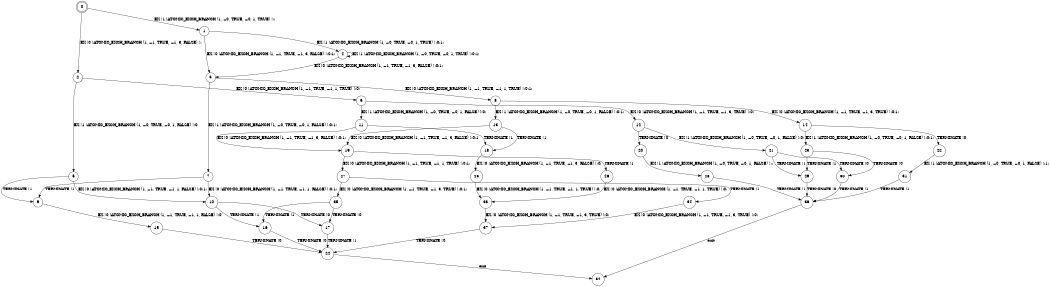 digraph BCG {
size = "7, 10.5";
center = TRUE;
node [shape = circle];
0 [peripheries = 2];
0 -> 1 [label = "EX !1 !ATOMIC_EXCH_BRANCH (1, +0, TRUE, +0, 1, TRUE) !::"];
0 -> 2 [label = "EX !0 !ATOMIC_EXCH_BRANCH (1, +1, TRUE, +1, 3, FALSE) !::"];
1 -> 3 [label = "EX !0 !ATOMIC_EXCH_BRANCH (1, +1, TRUE, +1, 3, FALSE) !:0:1:"];
1 -> 4 [label = "EX !1 !ATOMIC_EXCH_BRANCH (1, +0, TRUE, +0, 1, TRUE) !:0:1:"];
2 -> 5 [label = "EX !1 !ATOMIC_EXCH_BRANCH (1, +0, TRUE, +0, 1, FALSE) !:0:"];
2 -> 6 [label = "EX !0 !ATOMIC_EXCH_BRANCH (1, +1, TRUE, +1, 1, TRUE) !:0:"];
3 -> 7 [label = "EX !1 !ATOMIC_EXCH_BRANCH (1, +0, TRUE, +0, 1, FALSE) !:0:1:"];
3 -> 8 [label = "EX !0 !ATOMIC_EXCH_BRANCH (1, +1, TRUE, +1, 1, TRUE) !:0:1:"];
4 -> 3 [label = "EX !0 !ATOMIC_EXCH_BRANCH (1, +1, TRUE, +1, 3, FALSE) !:0:1:"];
4 -> 4 [label = "EX !1 !ATOMIC_EXCH_BRANCH (1, +0, TRUE, +0, 1, TRUE) !:0:1:"];
5 -> 9 [label = "TERMINATE !1"];
5 -> 10 [label = "EX !0 !ATOMIC_EXCH_BRANCH (1, +1, TRUE, +1, 1, FALSE) !:0:1:"];
6 -> 11 [label = "EX !1 !ATOMIC_EXCH_BRANCH (1, +0, TRUE, +0, 1, FALSE) !:0:"];
6 -> 12 [label = "EX !0 !ATOMIC_EXCH_BRANCH (1, +1, TRUE, +1, 3, TRUE) !:0:"];
7 -> 9 [label = "TERMINATE !1"];
7 -> 10 [label = "EX !0 !ATOMIC_EXCH_BRANCH (1, +1, TRUE, +1, 1, FALSE) !:0:1:"];
8 -> 13 [label = "EX !1 !ATOMIC_EXCH_BRANCH (1, +0, TRUE, +0, 1, FALSE) !:0:1:"];
8 -> 14 [label = "EX !0 !ATOMIC_EXCH_BRANCH (1, +1, TRUE, +1, 3, TRUE) !:0:1:"];
9 -> 15 [label = "EX !0 !ATOMIC_EXCH_BRANCH (1, +1, TRUE, +1, 1, FALSE) !:0:"];
10 -> 16 [label = "TERMINATE !1"];
10 -> 17 [label = "TERMINATE !0"];
11 -> 18 [label = "TERMINATE !1"];
11 -> 19 [label = "EX !0 !ATOMIC_EXCH_BRANCH (1, +1, TRUE, +1, 3, FALSE) !:0:1:"];
12 -> 20 [label = "TERMINATE !0"];
12 -> 21 [label = "EX !1 !ATOMIC_EXCH_BRANCH (1, +0, TRUE, +0, 1, FALSE) !:0:"];
13 -> 18 [label = "TERMINATE !1"];
13 -> 19 [label = "EX !0 !ATOMIC_EXCH_BRANCH (1, +1, TRUE, +1, 3, FALSE) !:0:1:"];
14 -> 22 [label = "TERMINATE !0"];
14 -> 23 [label = "EX !1 !ATOMIC_EXCH_BRANCH (1, +0, TRUE, +0, 1, FALSE) !:0:1:"];
15 -> 24 [label = "TERMINATE !0"];
16 -> 24 [label = "TERMINATE !0"];
17 -> 24 [label = "TERMINATE !1"];
18 -> 25 [label = "EX !0 !ATOMIC_EXCH_BRANCH (1, +1, TRUE, +1, 3, FALSE) !:0:"];
19 -> 26 [label = "TERMINATE !1"];
19 -> 27 [label = "EX !0 !ATOMIC_EXCH_BRANCH (1, +1, TRUE, +1, 1, TRUE) !:0:1:"];
20 -> 28 [label = "EX !1 !ATOMIC_EXCH_BRANCH (1, +0, TRUE, +0, 1, FALSE) !::"];
21 -> 29 [label = "TERMINATE !1"];
21 -> 30 [label = "TERMINATE !0"];
22 -> 31 [label = "EX !1 !ATOMIC_EXCH_BRANCH (1, +0, TRUE, +0, 1, FALSE) !:1:"];
23 -> 29 [label = "TERMINATE !1"];
23 -> 30 [label = "TERMINATE !0"];
24 -> 32 [label = "exit"];
25 -> 33 [label = "EX !0 !ATOMIC_EXCH_BRANCH (1, +1, TRUE, +1, 1, TRUE) !:0:"];
26 -> 33 [label = "EX !0 !ATOMIC_EXCH_BRANCH (1, +1, TRUE, +1, 1, TRUE) !:0:"];
27 -> 34 [label = "TERMINATE !1"];
27 -> 35 [label = "EX !0 !ATOMIC_EXCH_BRANCH (1, +1, TRUE, +1, 3, TRUE) !:0:1:"];
28 -> 36 [label = "TERMINATE !1"];
29 -> 36 [label = "TERMINATE !0"];
30 -> 36 [label = "TERMINATE !1"];
31 -> 36 [label = "TERMINATE !1"];
33 -> 37 [label = "EX !0 !ATOMIC_EXCH_BRANCH (1, +1, TRUE, +1, 3, TRUE) !:0:"];
34 -> 37 [label = "EX !0 !ATOMIC_EXCH_BRANCH (1, +1, TRUE, +1, 3, TRUE) !:0:"];
35 -> 16 [label = "TERMINATE !1"];
35 -> 17 [label = "TERMINATE !0"];
36 -> 32 [label = "exit"];
37 -> 24 [label = "TERMINATE !0"];
}

